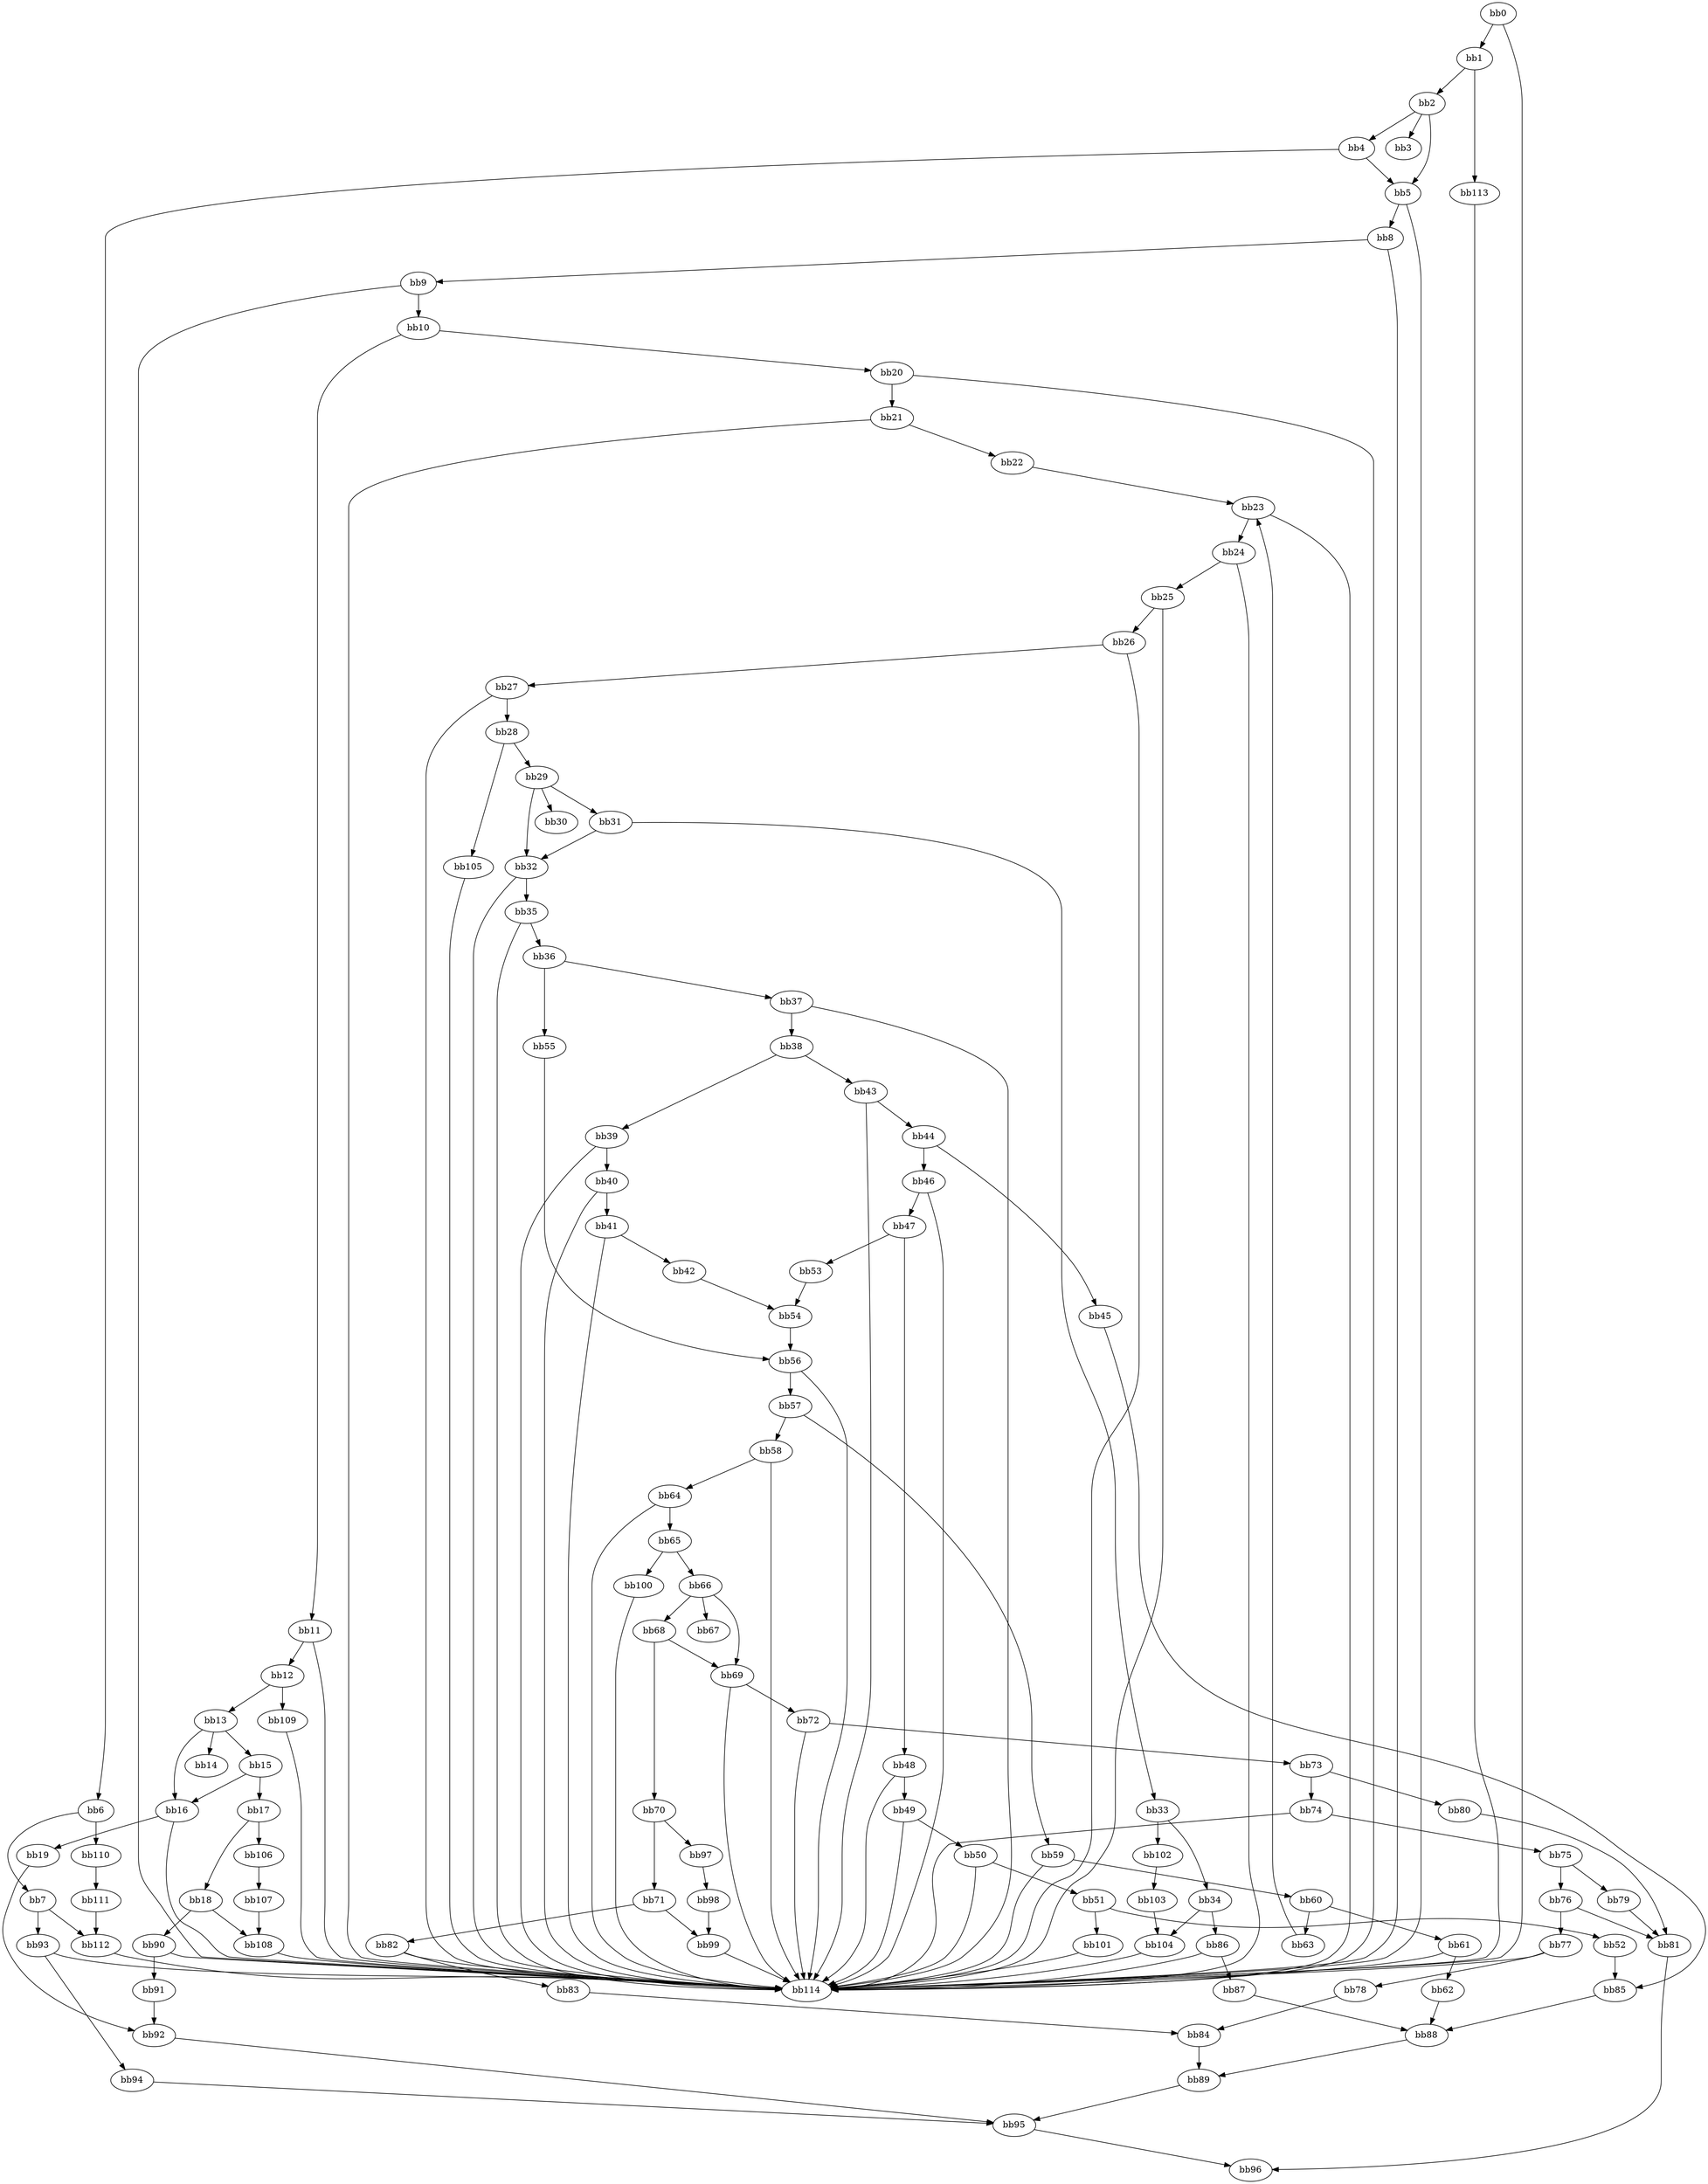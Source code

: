 digraph {
    0 [ label = "bb0\l" ]
    1 [ label = "bb1\l" ]
    2 [ label = "bb2\l" ]
    3 [ label = "bb3\l" ]
    4 [ label = "bb4\l" ]
    5 [ label = "bb5\l" ]
    6 [ label = "bb6\l" ]
    7 [ label = "bb7\l" ]
    8 [ label = "bb8\l" ]
    9 [ label = "bb9\l" ]
    10 [ label = "bb10\l" ]
    11 [ label = "bb11\l" ]
    12 [ label = "bb12\l" ]
    13 [ label = "bb13\l" ]
    14 [ label = "bb14\l" ]
    15 [ label = "bb15\l" ]
    16 [ label = "bb16\l" ]
    17 [ label = "bb17\l" ]
    18 [ label = "bb18\l" ]
    19 [ label = "bb19\l" ]
    20 [ label = "bb20\l" ]
    21 [ label = "bb21\l" ]
    22 [ label = "bb22\l" ]
    23 [ label = "bb23\l" ]
    24 [ label = "bb24\l" ]
    25 [ label = "bb25\l" ]
    26 [ label = "bb26\l" ]
    27 [ label = "bb27\l" ]
    28 [ label = "bb28\l" ]
    29 [ label = "bb29\l" ]
    30 [ label = "bb30\l" ]
    31 [ label = "bb31\l" ]
    32 [ label = "bb32\l" ]
    33 [ label = "bb33\l" ]
    34 [ label = "bb34\l" ]
    35 [ label = "bb35\l" ]
    36 [ label = "bb36\l" ]
    37 [ label = "bb37\l" ]
    38 [ label = "bb38\l" ]
    39 [ label = "bb39\l" ]
    40 [ label = "bb40\l" ]
    41 [ label = "bb41\l" ]
    42 [ label = "bb42\l" ]
    43 [ label = "bb43\l" ]
    44 [ label = "bb44\l" ]
    45 [ label = "bb45\l" ]
    46 [ label = "bb46\l" ]
    47 [ label = "bb47\l" ]
    48 [ label = "bb48\l" ]
    49 [ label = "bb49\l" ]
    50 [ label = "bb50\l" ]
    51 [ label = "bb51\l" ]
    52 [ label = "bb52\l" ]
    53 [ label = "bb53\l" ]
    54 [ label = "bb54\l" ]
    55 [ label = "bb55\l" ]
    56 [ label = "bb56\l" ]
    57 [ label = "bb57\l" ]
    58 [ label = "bb58\l" ]
    59 [ label = "bb59\l" ]
    60 [ label = "bb60\l" ]
    61 [ label = "bb61\l" ]
    62 [ label = "bb62\l" ]
    63 [ label = "bb63\l" ]
    64 [ label = "bb64\l" ]
    65 [ label = "bb65\l" ]
    66 [ label = "bb66\l" ]
    67 [ label = "bb67\l" ]
    68 [ label = "bb68\l" ]
    69 [ label = "bb69\l" ]
    70 [ label = "bb70\l" ]
    71 [ label = "bb71\l" ]
    72 [ label = "bb72\l" ]
    73 [ label = "bb73\l" ]
    74 [ label = "bb74\l" ]
    75 [ label = "bb75\l" ]
    76 [ label = "bb76\l" ]
    77 [ label = "bb77\l" ]
    78 [ label = "bb78\l" ]
    79 [ label = "bb79\l" ]
    80 [ label = "bb80\l" ]
    81 [ label = "bb81\l" ]
    82 [ label = "bb82\l" ]
    83 [ label = "bb83\l" ]
    84 [ label = "bb84\l" ]
    85 [ label = "bb85\l" ]
    86 [ label = "bb86\l" ]
    87 [ label = "bb87\l" ]
    88 [ label = "bb88\l" ]
    89 [ label = "bb89\l" ]
    90 [ label = "bb90\l" ]
    91 [ label = "bb91\l" ]
    92 [ label = "bb92\l" ]
    93 [ label = "bb93\l" ]
    94 [ label = "bb94\l" ]
    95 [ label = "bb95\l" ]
    96 [ label = "bb96\l" ]
    97 [ label = "bb97\l" ]
    98 [ label = "bb98\l" ]
    99 [ label = "bb99\l" ]
    100 [ label = "bb100\l" ]
    101 [ label = "bb101\l" ]
    102 [ label = "bb102\l" ]
    103 [ label = "bb103\l" ]
    104 [ label = "bb104\l" ]
    105 [ label = "bb105\l" ]
    106 [ label = "bb106\l" ]
    107 [ label = "bb107\l" ]
    108 [ label = "bb108\l" ]
    109 [ label = "bb109\l" ]
    110 [ label = "bb110\l" ]
    111 [ label = "bb111\l" ]
    112 [ label = "bb112\l" ]
    113 [ label = "bb113\l" ]
    114 [ label = "bb114\l" ]
    0 -> 1 [ ]
    0 -> 114 [ ]
    1 -> 2 [ ]
    1 -> 113 [ ]
    2 -> 3 [ ]
    2 -> 4 [ ]
    2 -> 5 [ ]
    4 -> 5 [ ]
    4 -> 6 [ ]
    5 -> 8 [ ]
    5 -> 114 [ ]
    6 -> 7 [ ]
    6 -> 110 [ ]
    7 -> 93 [ ]
    7 -> 112 [ ]
    8 -> 9 [ ]
    8 -> 114 [ ]
    9 -> 10 [ ]
    9 -> 114 [ ]
    10 -> 11 [ ]
    10 -> 20 [ ]
    11 -> 12 [ ]
    11 -> 114 [ ]
    12 -> 13 [ ]
    12 -> 109 [ ]
    13 -> 14 [ ]
    13 -> 15 [ ]
    13 -> 16 [ ]
    15 -> 16 [ ]
    15 -> 17 [ ]
    16 -> 19 [ ]
    16 -> 114 [ ]
    17 -> 18 [ ]
    17 -> 106 [ ]
    18 -> 90 [ ]
    18 -> 108 [ ]
    19 -> 92 [ ]
    20 -> 21 [ ]
    20 -> 114 [ ]
    21 -> 22 [ ]
    21 -> 114 [ ]
    22 -> 23 [ ]
    23 -> 24 [ ]
    23 -> 114 [ ]
    24 -> 25 [ ]
    24 -> 114 [ ]
    25 -> 26 [ ]
    25 -> 114 [ ]
    26 -> 27 [ ]
    26 -> 114 [ ]
    27 -> 28 [ ]
    27 -> 114 [ ]
    28 -> 29 [ ]
    28 -> 105 [ ]
    29 -> 30 [ ]
    29 -> 31 [ ]
    29 -> 32 [ ]
    31 -> 32 [ ]
    31 -> 33 [ ]
    32 -> 35 [ ]
    32 -> 114 [ ]
    33 -> 34 [ ]
    33 -> 102 [ ]
    34 -> 86 [ ]
    34 -> 104 [ ]
    35 -> 36 [ ]
    35 -> 114 [ ]
    36 -> 37 [ ]
    36 -> 55 [ ]
    37 -> 38 [ ]
    37 -> 114 [ ]
    38 -> 39 [ ]
    38 -> 43 [ ]
    39 -> 40 [ ]
    39 -> 114 [ ]
    40 -> 41 [ ]
    40 -> 114 [ ]
    41 -> 42 [ ]
    41 -> 114 [ ]
    42 -> 54 [ ]
    43 -> 44 [ ]
    43 -> 114 [ ]
    44 -> 45 [ ]
    44 -> 46 [ ]
    45 -> 85 [ ]
    46 -> 47 [ ]
    46 -> 114 [ ]
    47 -> 48 [ ]
    47 -> 53 [ ]
    48 -> 49 [ ]
    48 -> 114 [ ]
    49 -> 50 [ ]
    49 -> 114 [ ]
    50 -> 51 [ ]
    50 -> 114 [ ]
    51 -> 52 [ ]
    51 -> 101 [ ]
    52 -> 85 [ ]
    53 -> 54 [ ]
    54 -> 56 [ ]
    55 -> 56 [ ]
    56 -> 57 [ ]
    56 -> 114 [ ]
    57 -> 58 [ ]
    57 -> 59 [ ]
    58 -> 64 [ ]
    58 -> 114 [ ]
    59 -> 60 [ ]
    59 -> 114 [ ]
    60 -> 61 [ ]
    60 -> 63 [ ]
    61 -> 62 [ ]
    61 -> 114 [ ]
    62 -> 88 [ ]
    63 -> 23 [ ]
    64 -> 65 [ ]
    64 -> 114 [ ]
    65 -> 66 [ ]
    65 -> 100 [ ]
    66 -> 67 [ ]
    66 -> 68 [ ]
    66 -> 69 [ ]
    68 -> 69 [ ]
    68 -> 70 [ ]
    69 -> 72 [ ]
    69 -> 114 [ ]
    70 -> 71 [ ]
    70 -> 97 [ ]
    71 -> 82 [ ]
    71 -> 99 [ ]
    72 -> 73 [ ]
    72 -> 114 [ ]
    73 -> 74 [ ]
    73 -> 80 [ ]
    74 -> 75 [ ]
    74 -> 114 [ ]
    75 -> 76 [ ]
    75 -> 79 [ ]
    76 -> 77 [ ]
    76 -> 81 [ ]
    77 -> 78 [ ]
    77 -> 114 [ ]
    78 -> 84 [ ]
    79 -> 81 [ ]
    80 -> 81 [ ]
    81 -> 96 [ ]
    82 -> 83 [ ]
    82 -> 114 [ ]
    83 -> 84 [ ]
    84 -> 89 [ ]
    85 -> 88 [ ]
    86 -> 87 [ ]
    86 -> 114 [ ]
    87 -> 88 [ ]
    88 -> 89 [ ]
    89 -> 95 [ ]
    90 -> 91 [ ]
    90 -> 114 [ ]
    91 -> 92 [ ]
    92 -> 95 [ ]
    93 -> 94 [ ]
    93 -> 114 [ ]
    94 -> 95 [ ]
    95 -> 96 [ ]
    97 -> 98 [ ]
    98 -> 99 [ ]
    99 -> 114 [ ]
    100 -> 114 [ ]
    101 -> 114 [ ]
    102 -> 103 [ ]
    103 -> 104 [ ]
    104 -> 114 [ ]
    105 -> 114 [ ]
    106 -> 107 [ ]
    107 -> 108 [ ]
    108 -> 114 [ ]
    109 -> 114 [ ]
    110 -> 111 [ ]
    111 -> 112 [ ]
    112 -> 114 [ ]
    113 -> 114 [ ]
}

